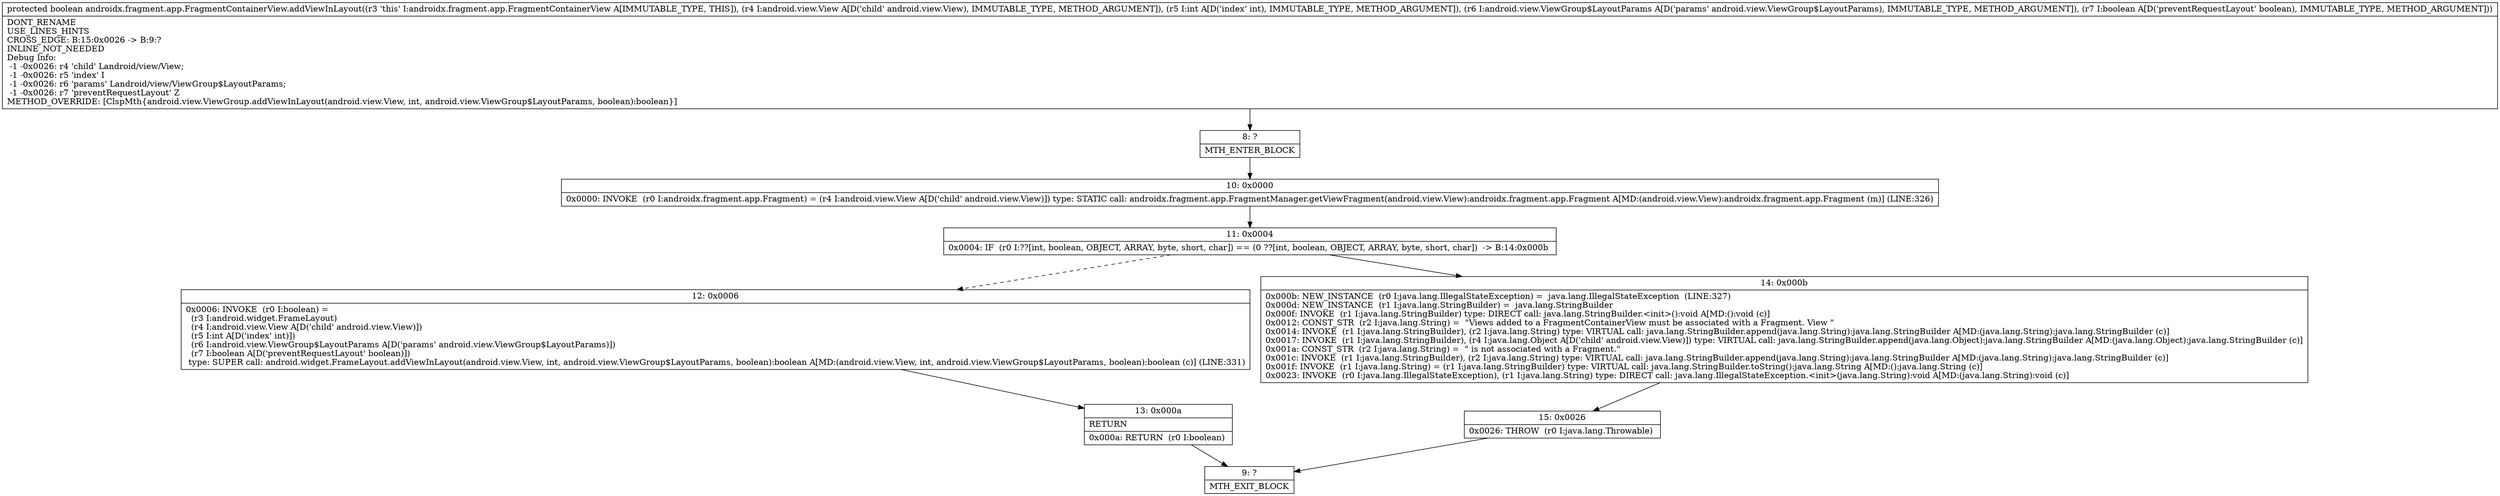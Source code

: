 digraph "CFG forandroidx.fragment.app.FragmentContainerView.addViewInLayout(Landroid\/view\/View;ILandroid\/view\/ViewGroup$LayoutParams;Z)Z" {
Node_8 [shape=record,label="{8\:\ ?|MTH_ENTER_BLOCK\l}"];
Node_10 [shape=record,label="{10\:\ 0x0000|0x0000: INVOKE  (r0 I:androidx.fragment.app.Fragment) = (r4 I:android.view.View A[D('child' android.view.View)]) type: STATIC call: androidx.fragment.app.FragmentManager.getViewFragment(android.view.View):androidx.fragment.app.Fragment A[MD:(android.view.View):androidx.fragment.app.Fragment (m)] (LINE:326)\l}"];
Node_11 [shape=record,label="{11\:\ 0x0004|0x0004: IF  (r0 I:??[int, boolean, OBJECT, ARRAY, byte, short, char]) == (0 ??[int, boolean, OBJECT, ARRAY, byte, short, char])  \-\> B:14:0x000b \l}"];
Node_12 [shape=record,label="{12\:\ 0x0006|0x0006: INVOKE  (r0 I:boolean) = \l  (r3 I:android.widget.FrameLayout)\l  (r4 I:android.view.View A[D('child' android.view.View)])\l  (r5 I:int A[D('index' int)])\l  (r6 I:android.view.ViewGroup$LayoutParams A[D('params' android.view.ViewGroup$LayoutParams)])\l  (r7 I:boolean A[D('preventRequestLayout' boolean)])\l type: SUPER call: android.widget.FrameLayout.addViewInLayout(android.view.View, int, android.view.ViewGroup$LayoutParams, boolean):boolean A[MD:(android.view.View, int, android.view.ViewGroup$LayoutParams, boolean):boolean (c)] (LINE:331)\l}"];
Node_13 [shape=record,label="{13\:\ 0x000a|RETURN\l|0x000a: RETURN  (r0 I:boolean) \l}"];
Node_9 [shape=record,label="{9\:\ ?|MTH_EXIT_BLOCK\l}"];
Node_14 [shape=record,label="{14\:\ 0x000b|0x000b: NEW_INSTANCE  (r0 I:java.lang.IllegalStateException) =  java.lang.IllegalStateException  (LINE:327)\l0x000d: NEW_INSTANCE  (r1 I:java.lang.StringBuilder) =  java.lang.StringBuilder \l0x000f: INVOKE  (r1 I:java.lang.StringBuilder) type: DIRECT call: java.lang.StringBuilder.\<init\>():void A[MD:():void (c)]\l0x0012: CONST_STR  (r2 I:java.lang.String) =  \"Views added to a FragmentContainerView must be associated with a Fragment. View \" \l0x0014: INVOKE  (r1 I:java.lang.StringBuilder), (r2 I:java.lang.String) type: VIRTUAL call: java.lang.StringBuilder.append(java.lang.String):java.lang.StringBuilder A[MD:(java.lang.String):java.lang.StringBuilder (c)]\l0x0017: INVOKE  (r1 I:java.lang.StringBuilder), (r4 I:java.lang.Object A[D('child' android.view.View)]) type: VIRTUAL call: java.lang.StringBuilder.append(java.lang.Object):java.lang.StringBuilder A[MD:(java.lang.Object):java.lang.StringBuilder (c)]\l0x001a: CONST_STR  (r2 I:java.lang.String) =  \" is not associated with a Fragment.\" \l0x001c: INVOKE  (r1 I:java.lang.StringBuilder), (r2 I:java.lang.String) type: VIRTUAL call: java.lang.StringBuilder.append(java.lang.String):java.lang.StringBuilder A[MD:(java.lang.String):java.lang.StringBuilder (c)]\l0x001f: INVOKE  (r1 I:java.lang.String) = (r1 I:java.lang.StringBuilder) type: VIRTUAL call: java.lang.StringBuilder.toString():java.lang.String A[MD:():java.lang.String (c)]\l0x0023: INVOKE  (r0 I:java.lang.IllegalStateException), (r1 I:java.lang.String) type: DIRECT call: java.lang.IllegalStateException.\<init\>(java.lang.String):void A[MD:(java.lang.String):void (c)]\l}"];
Node_15 [shape=record,label="{15\:\ 0x0026|0x0026: THROW  (r0 I:java.lang.Throwable) \l}"];
MethodNode[shape=record,label="{protected boolean androidx.fragment.app.FragmentContainerView.addViewInLayout((r3 'this' I:androidx.fragment.app.FragmentContainerView A[IMMUTABLE_TYPE, THIS]), (r4 I:android.view.View A[D('child' android.view.View), IMMUTABLE_TYPE, METHOD_ARGUMENT]), (r5 I:int A[D('index' int), IMMUTABLE_TYPE, METHOD_ARGUMENT]), (r6 I:android.view.ViewGroup$LayoutParams A[D('params' android.view.ViewGroup$LayoutParams), IMMUTABLE_TYPE, METHOD_ARGUMENT]), (r7 I:boolean A[D('preventRequestLayout' boolean), IMMUTABLE_TYPE, METHOD_ARGUMENT]))  | DONT_RENAME\lUSE_LINES_HINTS\lCROSS_EDGE: B:15:0x0026 \-\> B:9:?\lINLINE_NOT_NEEDED\lDebug Info:\l  \-1 \-0x0026: r4 'child' Landroid\/view\/View;\l  \-1 \-0x0026: r5 'index' I\l  \-1 \-0x0026: r6 'params' Landroid\/view\/ViewGroup$LayoutParams;\l  \-1 \-0x0026: r7 'preventRequestLayout' Z\lMETHOD_OVERRIDE: [ClspMth\{android.view.ViewGroup.addViewInLayout(android.view.View, int, android.view.ViewGroup$LayoutParams, boolean):boolean\}]\l}"];
MethodNode -> Node_8;Node_8 -> Node_10;
Node_10 -> Node_11;
Node_11 -> Node_12[style=dashed];
Node_11 -> Node_14;
Node_12 -> Node_13;
Node_13 -> Node_9;
Node_14 -> Node_15;
Node_15 -> Node_9;
}

